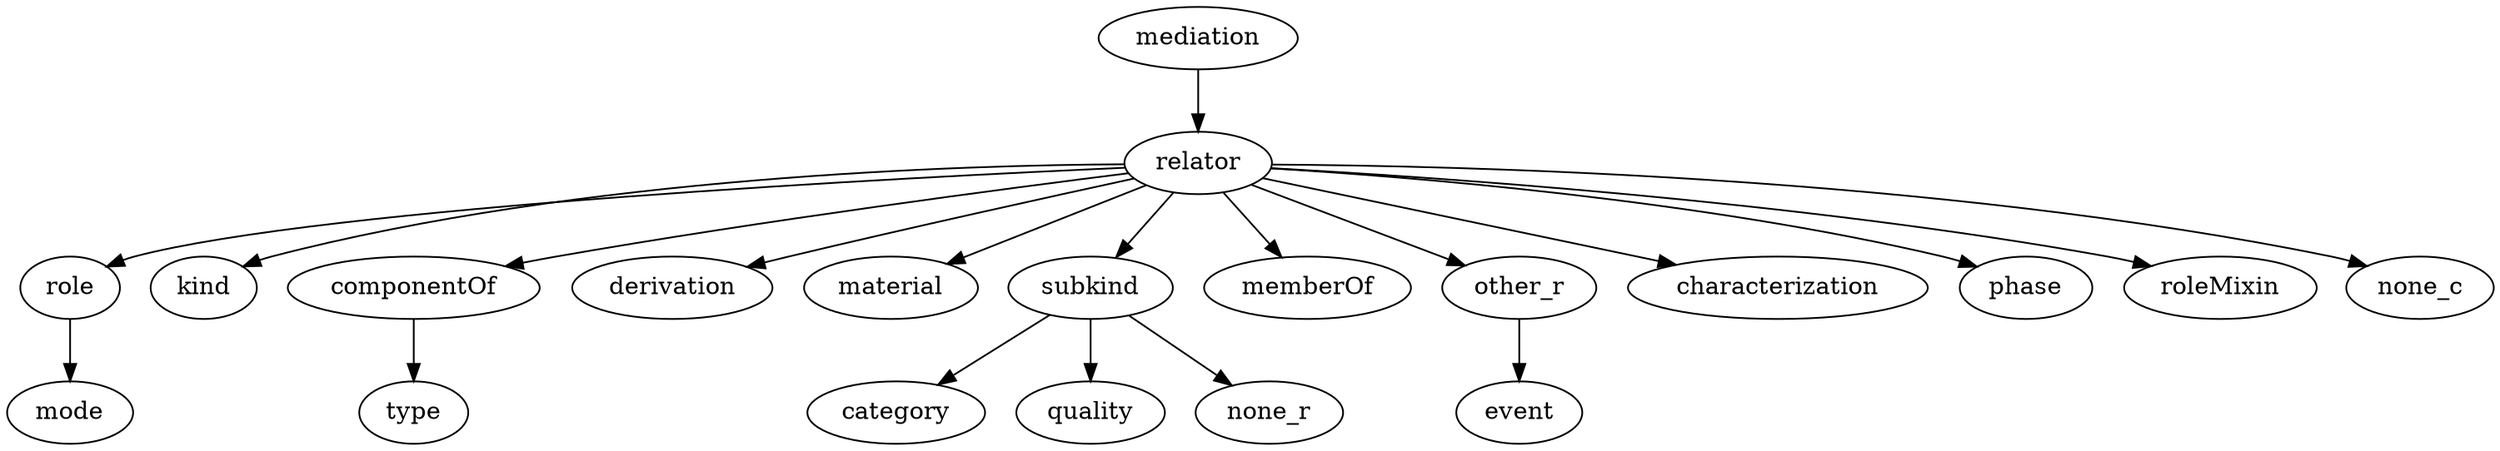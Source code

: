 strict digraph  {
mediation;
relator;
role;
kind;
componentOf;
derivation;
material;
subkind;
memberOf;
other_r;
characterization;
phase;
roleMixin;
none_c;
mode;
category;
quality;
none_r;
type;
event;
mediation -> relator;
relator -> role;
relator -> kind;
relator -> componentOf;
relator -> derivation;
relator -> material;
relator -> subkind;
relator -> memberOf;
relator -> other_r;
relator -> characterization;
relator -> phase;
relator -> roleMixin;
relator -> none_c;
role -> mode;
componentOf -> type;
subkind -> category;
subkind -> quality;
subkind -> none_r;
other_r -> event;
}
